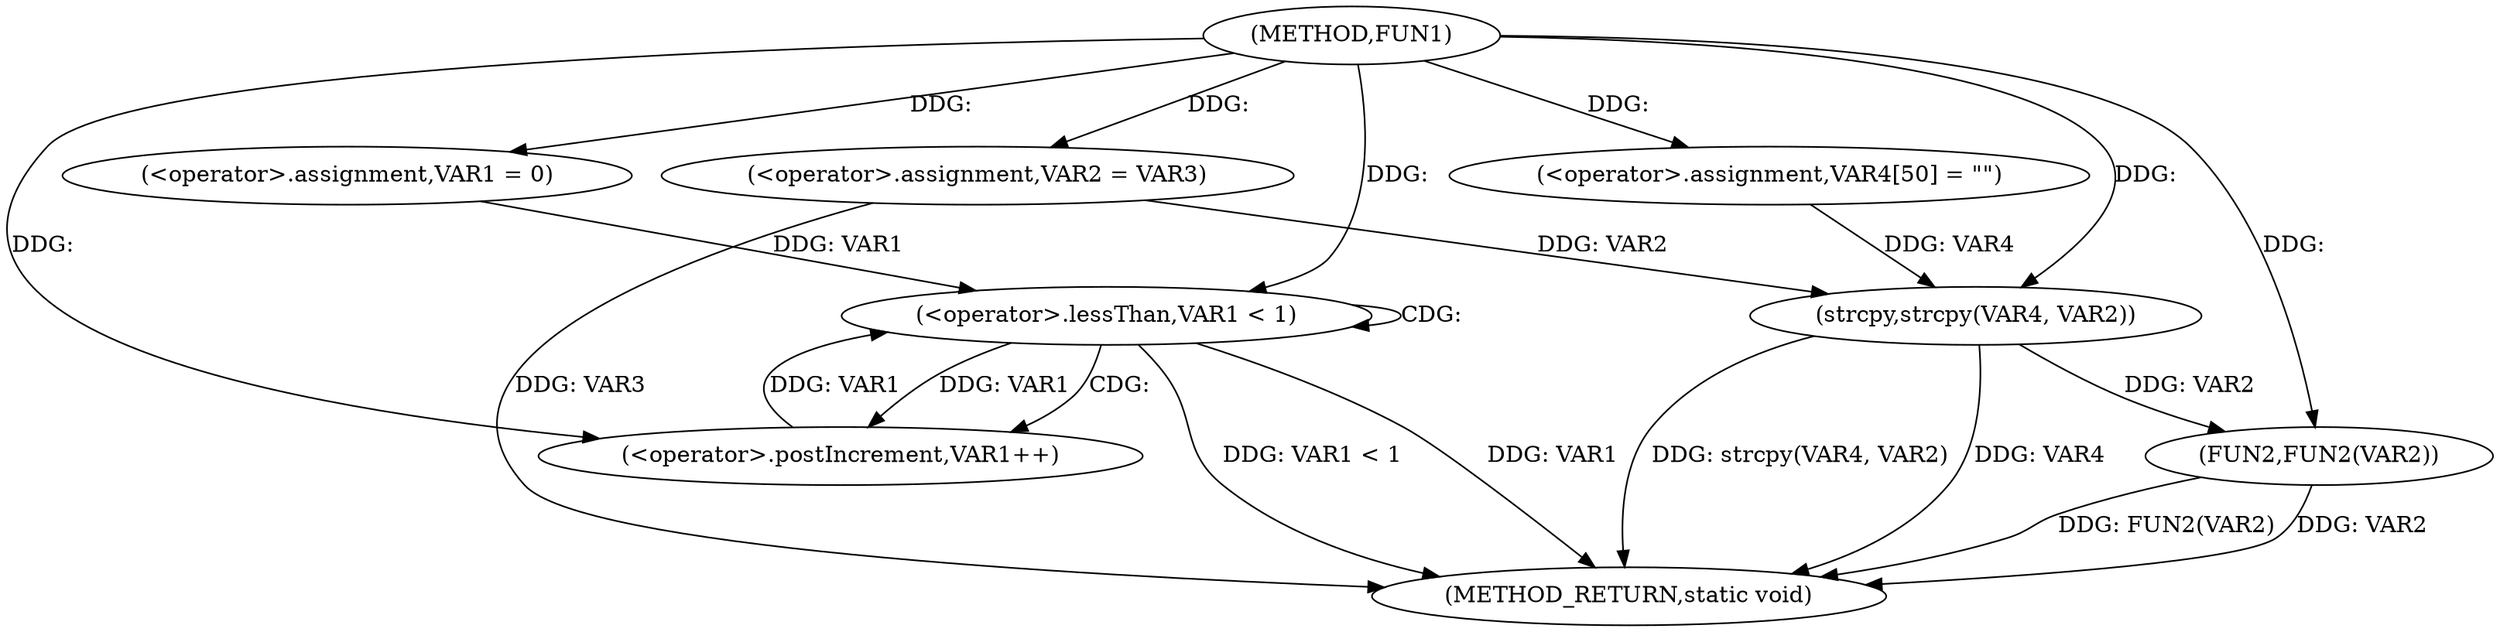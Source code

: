 digraph FUN1 {  
"1000100" [label = "(METHOD,FUN1)" ]
"1000128" [label = "(METHOD_RETURN,static void)" ]
"1000105" [label = "(<operator>.assignment,VAR2 = VAR3)" ]
"1000109" [label = "(<operator>.assignment,VAR1 = 0)" ]
"1000112" [label = "(<operator>.lessThan,VAR1 < 1)" ]
"1000115" [label = "(<operator>.postIncrement,VAR1++)" ]
"1000120" [label = "(<operator>.assignment,VAR4[50] = \"\")" ]
"1000123" [label = "(strcpy,strcpy(VAR4, VAR2))" ]
"1000126" [label = "(FUN2,FUN2(VAR2))" ]
  "1000126" -> "1000128"  [ label = "DDG: FUN2(VAR2)"] 
  "1000105" -> "1000128"  [ label = "DDG: VAR3"] 
  "1000123" -> "1000128"  [ label = "DDG: strcpy(VAR4, VAR2)"] 
  "1000126" -> "1000128"  [ label = "DDG: VAR2"] 
  "1000112" -> "1000128"  [ label = "DDG: VAR1 < 1"] 
  "1000123" -> "1000128"  [ label = "DDG: VAR4"] 
  "1000112" -> "1000128"  [ label = "DDG: VAR1"] 
  "1000100" -> "1000105"  [ label = "DDG: "] 
  "1000100" -> "1000109"  [ label = "DDG: "] 
  "1000109" -> "1000112"  [ label = "DDG: VAR1"] 
  "1000115" -> "1000112"  [ label = "DDG: VAR1"] 
  "1000100" -> "1000112"  [ label = "DDG: "] 
  "1000112" -> "1000115"  [ label = "DDG: VAR1"] 
  "1000100" -> "1000115"  [ label = "DDG: "] 
  "1000100" -> "1000120"  [ label = "DDG: "] 
  "1000120" -> "1000123"  [ label = "DDG: VAR4"] 
  "1000100" -> "1000123"  [ label = "DDG: "] 
  "1000105" -> "1000123"  [ label = "DDG: VAR2"] 
  "1000123" -> "1000126"  [ label = "DDG: VAR2"] 
  "1000100" -> "1000126"  [ label = "DDG: "] 
  "1000112" -> "1000112"  [ label = "CDG: "] 
  "1000112" -> "1000115"  [ label = "CDG: "] 
}
